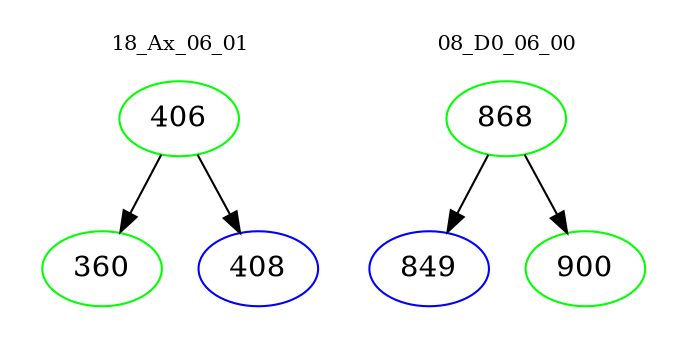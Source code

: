 digraph{
subgraph cluster_0 {
color = white
label = "18_Ax_06_01";
fontsize=10;
T0_406 [label="406", color="green"]
T0_406 -> T0_360 [color="black"]
T0_360 [label="360", color="green"]
T0_406 -> T0_408 [color="black"]
T0_408 [label="408", color="blue"]
}
subgraph cluster_1 {
color = white
label = "08_D0_06_00";
fontsize=10;
T1_868 [label="868", color="green"]
T1_868 -> T1_849 [color="black"]
T1_849 [label="849", color="blue"]
T1_868 -> T1_900 [color="black"]
T1_900 [label="900", color="green"]
}
}
